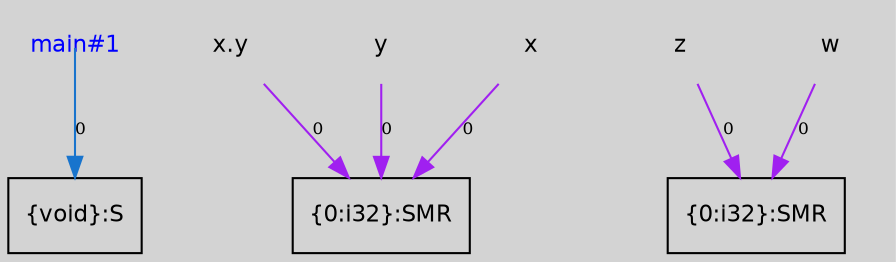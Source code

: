 digraph unnamed {
	graph [center=true, ratio=true, bgcolor=lightgray, fontname=Helvetica];
	node  [fontname=Helvetica, fontsize=11];

	Node0x13b7f90 [shape=record,label="{\{void\}:S}"];
	Node0x13b7cf0 [shape=record,label="{\{0:i32\}:SMR}"];
	Node0x13b8ed0 [shape=record,label="{\{0:i32\}:SMR}"];
	Node0x139f298[ shape=plaintext, label ="z"];
	Node0x139f298 -> Node0x13b8ed0[arrowtail=tee,label="0",fontsize=8,color=purple];
	Node0x139f218[ shape=plaintext, label ="w"];
	Node0x139f218 -> Node0x13b8ed0[arrowtail=tee,label="0",fontsize=8,color=purple];
	Node0x139f628[ shape=plaintext, label ="x.y"];
	Node0x139f628 -> Node0x13b7cf0[arrowtail=tee,label="0",fontsize=8,color=purple];
	Node0x139f198[ shape=plaintext, label ="y"];
	Node0x139f198 -> Node0x13b7cf0[arrowtail=tee,label="0",fontsize=8,color=purple];
	Node0x139f138[ shape=plaintext, label ="x"];
	Node0x139f138 -> Node0x13b7cf0[arrowtail=tee,label="0",fontsize=8,color=purple];
	Node0x139ee28[ shape=plaintext,fontcolor=blue, label ="main#1"];
	Node0x139ee28 -> Node0x13b7f90[tailclip=false,color=dodgerblue3,label="0",fontsize=8];
}
